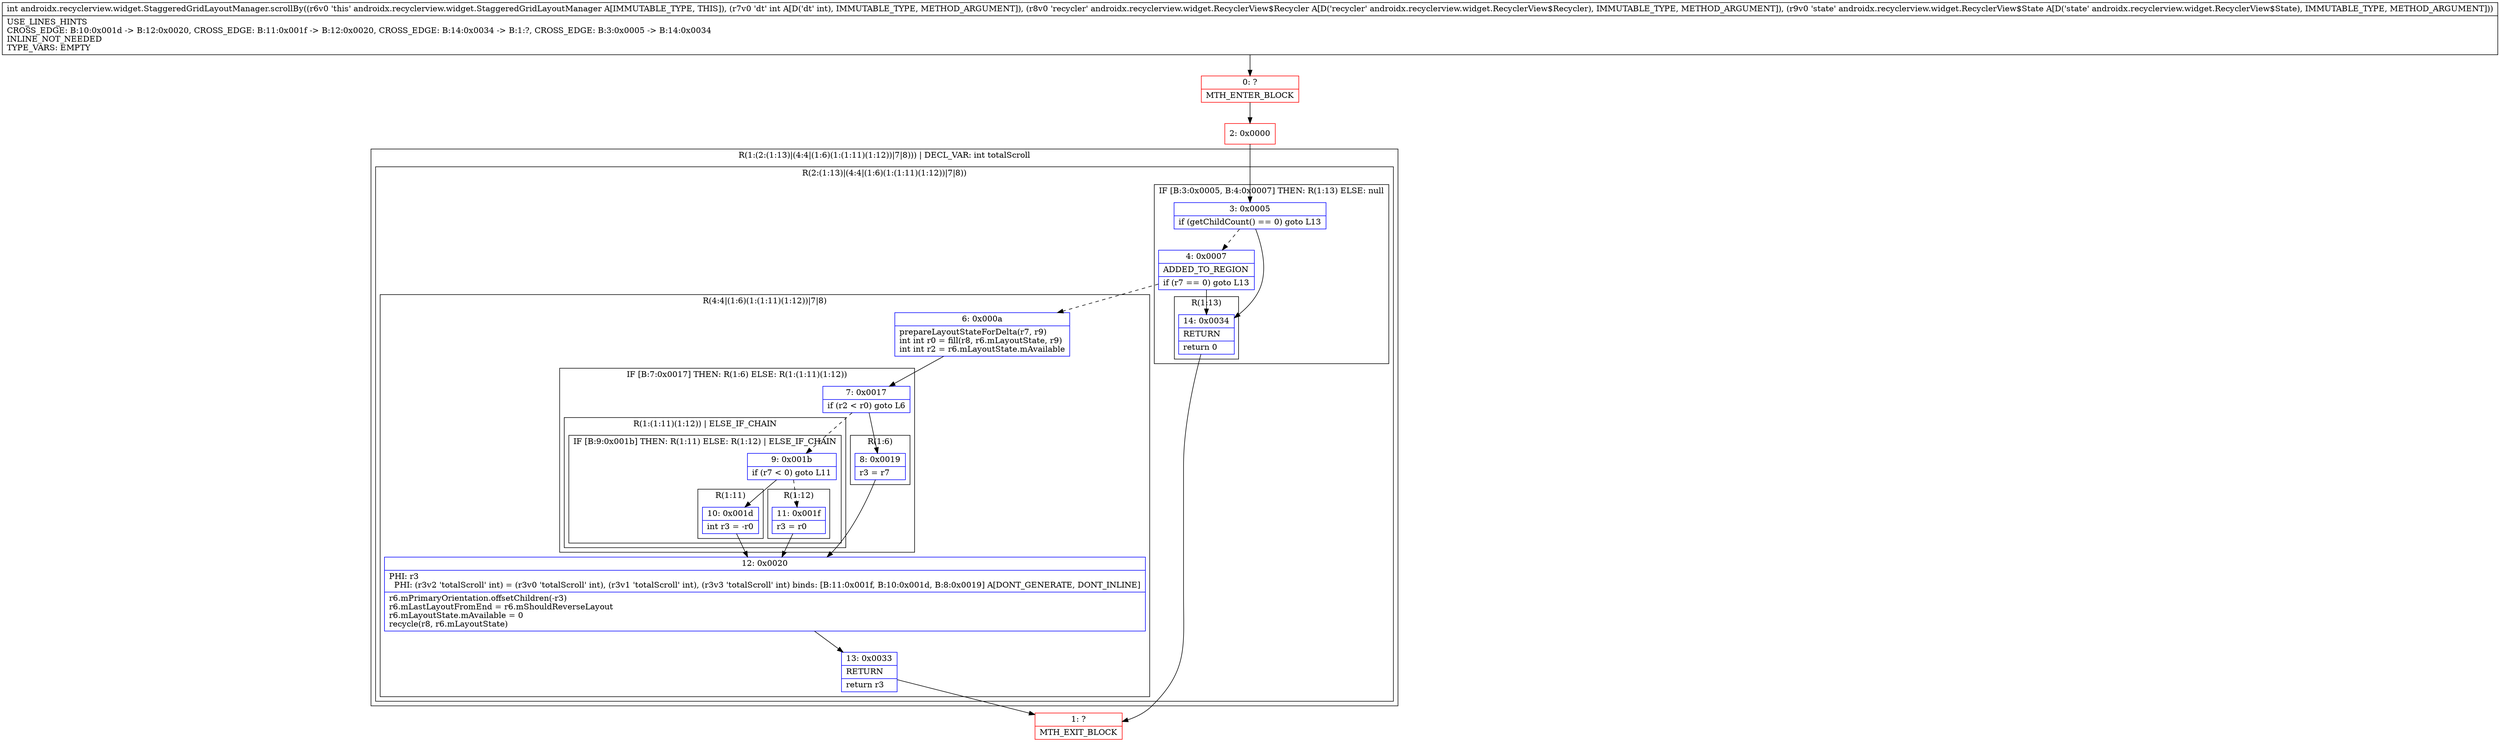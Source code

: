 digraph "CFG forandroidx.recyclerview.widget.StaggeredGridLayoutManager.scrollBy(ILandroidx\/recyclerview\/widget\/RecyclerView$Recycler;Landroidx\/recyclerview\/widget\/RecyclerView$State;)I" {
subgraph cluster_Region_489440160 {
label = "R(1:(2:(1:13)|(4:4|(1:6)(1:(1:11)(1:12))|7|8))) | DECL_VAR: int totalScroll\l";
node [shape=record,color=blue];
subgraph cluster_Region_588620582 {
label = "R(2:(1:13)|(4:4|(1:6)(1:(1:11)(1:12))|7|8))";
node [shape=record,color=blue];
subgraph cluster_IfRegion_797316955 {
label = "IF [B:3:0x0005, B:4:0x0007] THEN: R(1:13) ELSE: null";
node [shape=record,color=blue];
Node_3 [shape=record,label="{3\:\ 0x0005|if (getChildCount() == 0) goto L13\l}"];
Node_4 [shape=record,label="{4\:\ 0x0007|ADDED_TO_REGION\l|if (r7 == 0) goto L13\l}"];
subgraph cluster_Region_1319037427 {
label = "R(1:13)";
node [shape=record,color=blue];
Node_14 [shape=record,label="{14\:\ 0x0034|RETURN\l|return 0\l}"];
}
}
subgraph cluster_Region_1282832091 {
label = "R(4:4|(1:6)(1:(1:11)(1:12))|7|8)";
node [shape=record,color=blue];
Node_6 [shape=record,label="{6\:\ 0x000a|prepareLayoutStateForDelta(r7, r9)\lint int r0 = fill(r8, r6.mLayoutState, r9)\lint int r2 = r6.mLayoutState.mAvailable\l}"];
subgraph cluster_IfRegion_1188648659 {
label = "IF [B:7:0x0017] THEN: R(1:6) ELSE: R(1:(1:11)(1:12))";
node [shape=record,color=blue];
Node_7 [shape=record,label="{7\:\ 0x0017|if (r2 \< r0) goto L6\l}"];
subgraph cluster_Region_1035685584 {
label = "R(1:6)";
node [shape=record,color=blue];
Node_8 [shape=record,label="{8\:\ 0x0019|r3 = r7\l}"];
}
subgraph cluster_Region_835752643 {
label = "R(1:(1:11)(1:12)) | ELSE_IF_CHAIN\l";
node [shape=record,color=blue];
subgraph cluster_IfRegion_1062341452 {
label = "IF [B:9:0x001b] THEN: R(1:11) ELSE: R(1:12) | ELSE_IF_CHAIN\l";
node [shape=record,color=blue];
Node_9 [shape=record,label="{9\:\ 0x001b|if (r7 \< 0) goto L11\l}"];
subgraph cluster_Region_1245623578 {
label = "R(1:11)";
node [shape=record,color=blue];
Node_10 [shape=record,label="{10\:\ 0x001d|int r3 = \-r0\l}"];
}
subgraph cluster_Region_1107572965 {
label = "R(1:12)";
node [shape=record,color=blue];
Node_11 [shape=record,label="{11\:\ 0x001f|r3 = r0\l}"];
}
}
}
}
Node_12 [shape=record,label="{12\:\ 0x0020|PHI: r3 \l  PHI: (r3v2 'totalScroll' int) = (r3v0 'totalScroll' int), (r3v1 'totalScroll' int), (r3v3 'totalScroll' int) binds: [B:11:0x001f, B:10:0x001d, B:8:0x0019] A[DONT_GENERATE, DONT_INLINE]\l|r6.mPrimaryOrientation.offsetChildren(\-r3)\lr6.mLastLayoutFromEnd = r6.mShouldReverseLayout\lr6.mLayoutState.mAvailable = 0\lrecycle(r8, r6.mLayoutState)\l}"];
Node_13 [shape=record,label="{13\:\ 0x0033|RETURN\l|return r3\l}"];
}
}
}
Node_0 [shape=record,color=red,label="{0\:\ ?|MTH_ENTER_BLOCK\l}"];
Node_2 [shape=record,color=red,label="{2\:\ 0x0000}"];
Node_1 [shape=record,color=red,label="{1\:\ ?|MTH_EXIT_BLOCK\l}"];
MethodNode[shape=record,label="{int androidx.recyclerview.widget.StaggeredGridLayoutManager.scrollBy((r6v0 'this' androidx.recyclerview.widget.StaggeredGridLayoutManager A[IMMUTABLE_TYPE, THIS]), (r7v0 'dt' int A[D('dt' int), IMMUTABLE_TYPE, METHOD_ARGUMENT]), (r8v0 'recycler' androidx.recyclerview.widget.RecyclerView$Recycler A[D('recycler' androidx.recyclerview.widget.RecyclerView$Recycler), IMMUTABLE_TYPE, METHOD_ARGUMENT]), (r9v0 'state' androidx.recyclerview.widget.RecyclerView$State A[D('state' androidx.recyclerview.widget.RecyclerView$State), IMMUTABLE_TYPE, METHOD_ARGUMENT]))  | USE_LINES_HINTS\lCROSS_EDGE: B:10:0x001d \-\> B:12:0x0020, CROSS_EDGE: B:11:0x001f \-\> B:12:0x0020, CROSS_EDGE: B:14:0x0034 \-\> B:1:?, CROSS_EDGE: B:3:0x0005 \-\> B:14:0x0034\lINLINE_NOT_NEEDED\lTYPE_VARS: EMPTY\l}"];
MethodNode -> Node_0;Node_3 -> Node_4[style=dashed];
Node_3 -> Node_14;
Node_4 -> Node_6[style=dashed];
Node_4 -> Node_14;
Node_14 -> Node_1;
Node_6 -> Node_7;
Node_7 -> Node_8;
Node_7 -> Node_9[style=dashed];
Node_8 -> Node_12;
Node_9 -> Node_10;
Node_9 -> Node_11[style=dashed];
Node_10 -> Node_12;
Node_11 -> Node_12;
Node_12 -> Node_13;
Node_13 -> Node_1;
Node_0 -> Node_2;
Node_2 -> Node_3;
}

